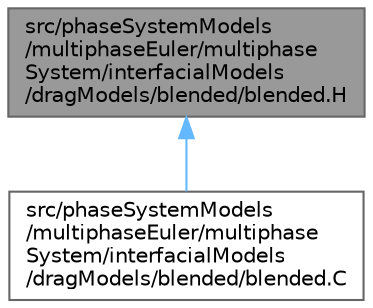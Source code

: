 digraph "src/phaseSystemModels/multiphaseEuler/multiphaseSystem/interfacialModels/dragModels/blended/blended.H"
{
 // LATEX_PDF_SIZE
  bgcolor="transparent";
  edge [fontname=Helvetica,fontsize=10,labelfontname=Helvetica,labelfontsize=10];
  node [fontname=Helvetica,fontsize=10,shape=box,height=0.2,width=0.4];
  Node1 [id="Node000001",label="src/phaseSystemModels\l/multiphaseEuler/multiphase\lSystem/interfacialModels\l/dragModels/blended/blended.H",height=0.2,width=0.4,color="gray40", fillcolor="grey60", style="filled", fontcolor="black",tooltip=" "];
  Node1 -> Node2 [id="edge1_Node000001_Node000002",dir="back",color="steelblue1",style="solid",tooltip=" "];
  Node2 [id="Node000002",label="src/phaseSystemModels\l/multiphaseEuler/multiphase\lSystem/interfacialModels\l/dragModels/blended/blended.C",height=0.2,width=0.4,color="grey40", fillcolor="white", style="filled",URL="$phaseSystemModels_2multiphaseEuler_2multiphaseSystem_2interfacialModels_2dragModels_2blended_2blended_8C.html",tooltip=" "];
}

